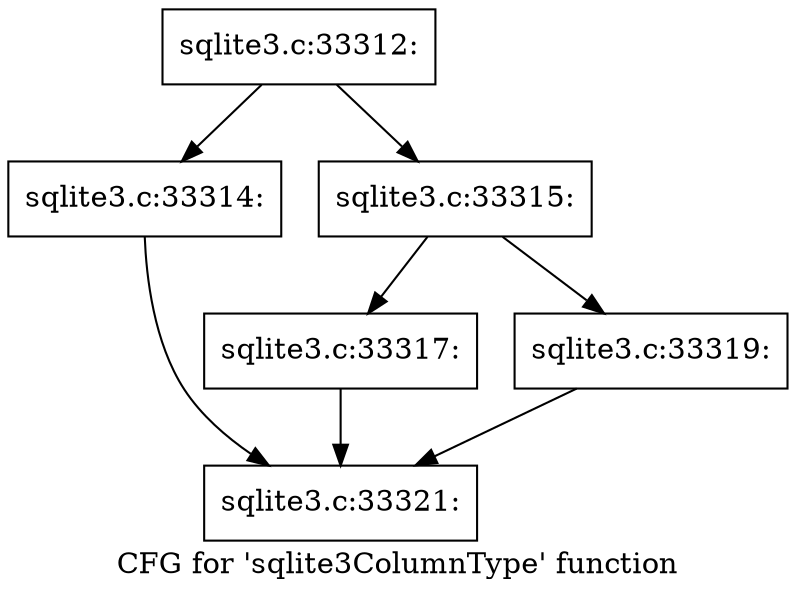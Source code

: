 digraph "CFG for 'sqlite3ColumnType' function" {
	label="CFG for 'sqlite3ColumnType' function";

	Node0x55c0fb864a10 [shape=record,label="{sqlite3.c:33312:}"];
	Node0x55c0fb864a10 -> Node0x55c0fb864ed0;
	Node0x55c0fb864a10 -> Node0x55c0fb864f70;
	Node0x55c0fb864ed0 [shape=record,label="{sqlite3.c:33314:}"];
	Node0x55c0fb864ed0 -> Node0x55c0fb864b90;
	Node0x55c0fb864f70 [shape=record,label="{sqlite3.c:33315:}"];
	Node0x55c0fb864f70 -> Node0x55c0fb867880;
	Node0x55c0fb864f70 -> Node0x55c0fb867920;
	Node0x55c0fb867880 [shape=record,label="{sqlite3.c:33317:}"];
	Node0x55c0fb867880 -> Node0x55c0fb864b90;
	Node0x55c0fb867920 [shape=record,label="{sqlite3.c:33319:}"];
	Node0x55c0fb867920 -> Node0x55c0fb864b90;
	Node0x55c0fb864b90 [shape=record,label="{sqlite3.c:33321:}"];
}
